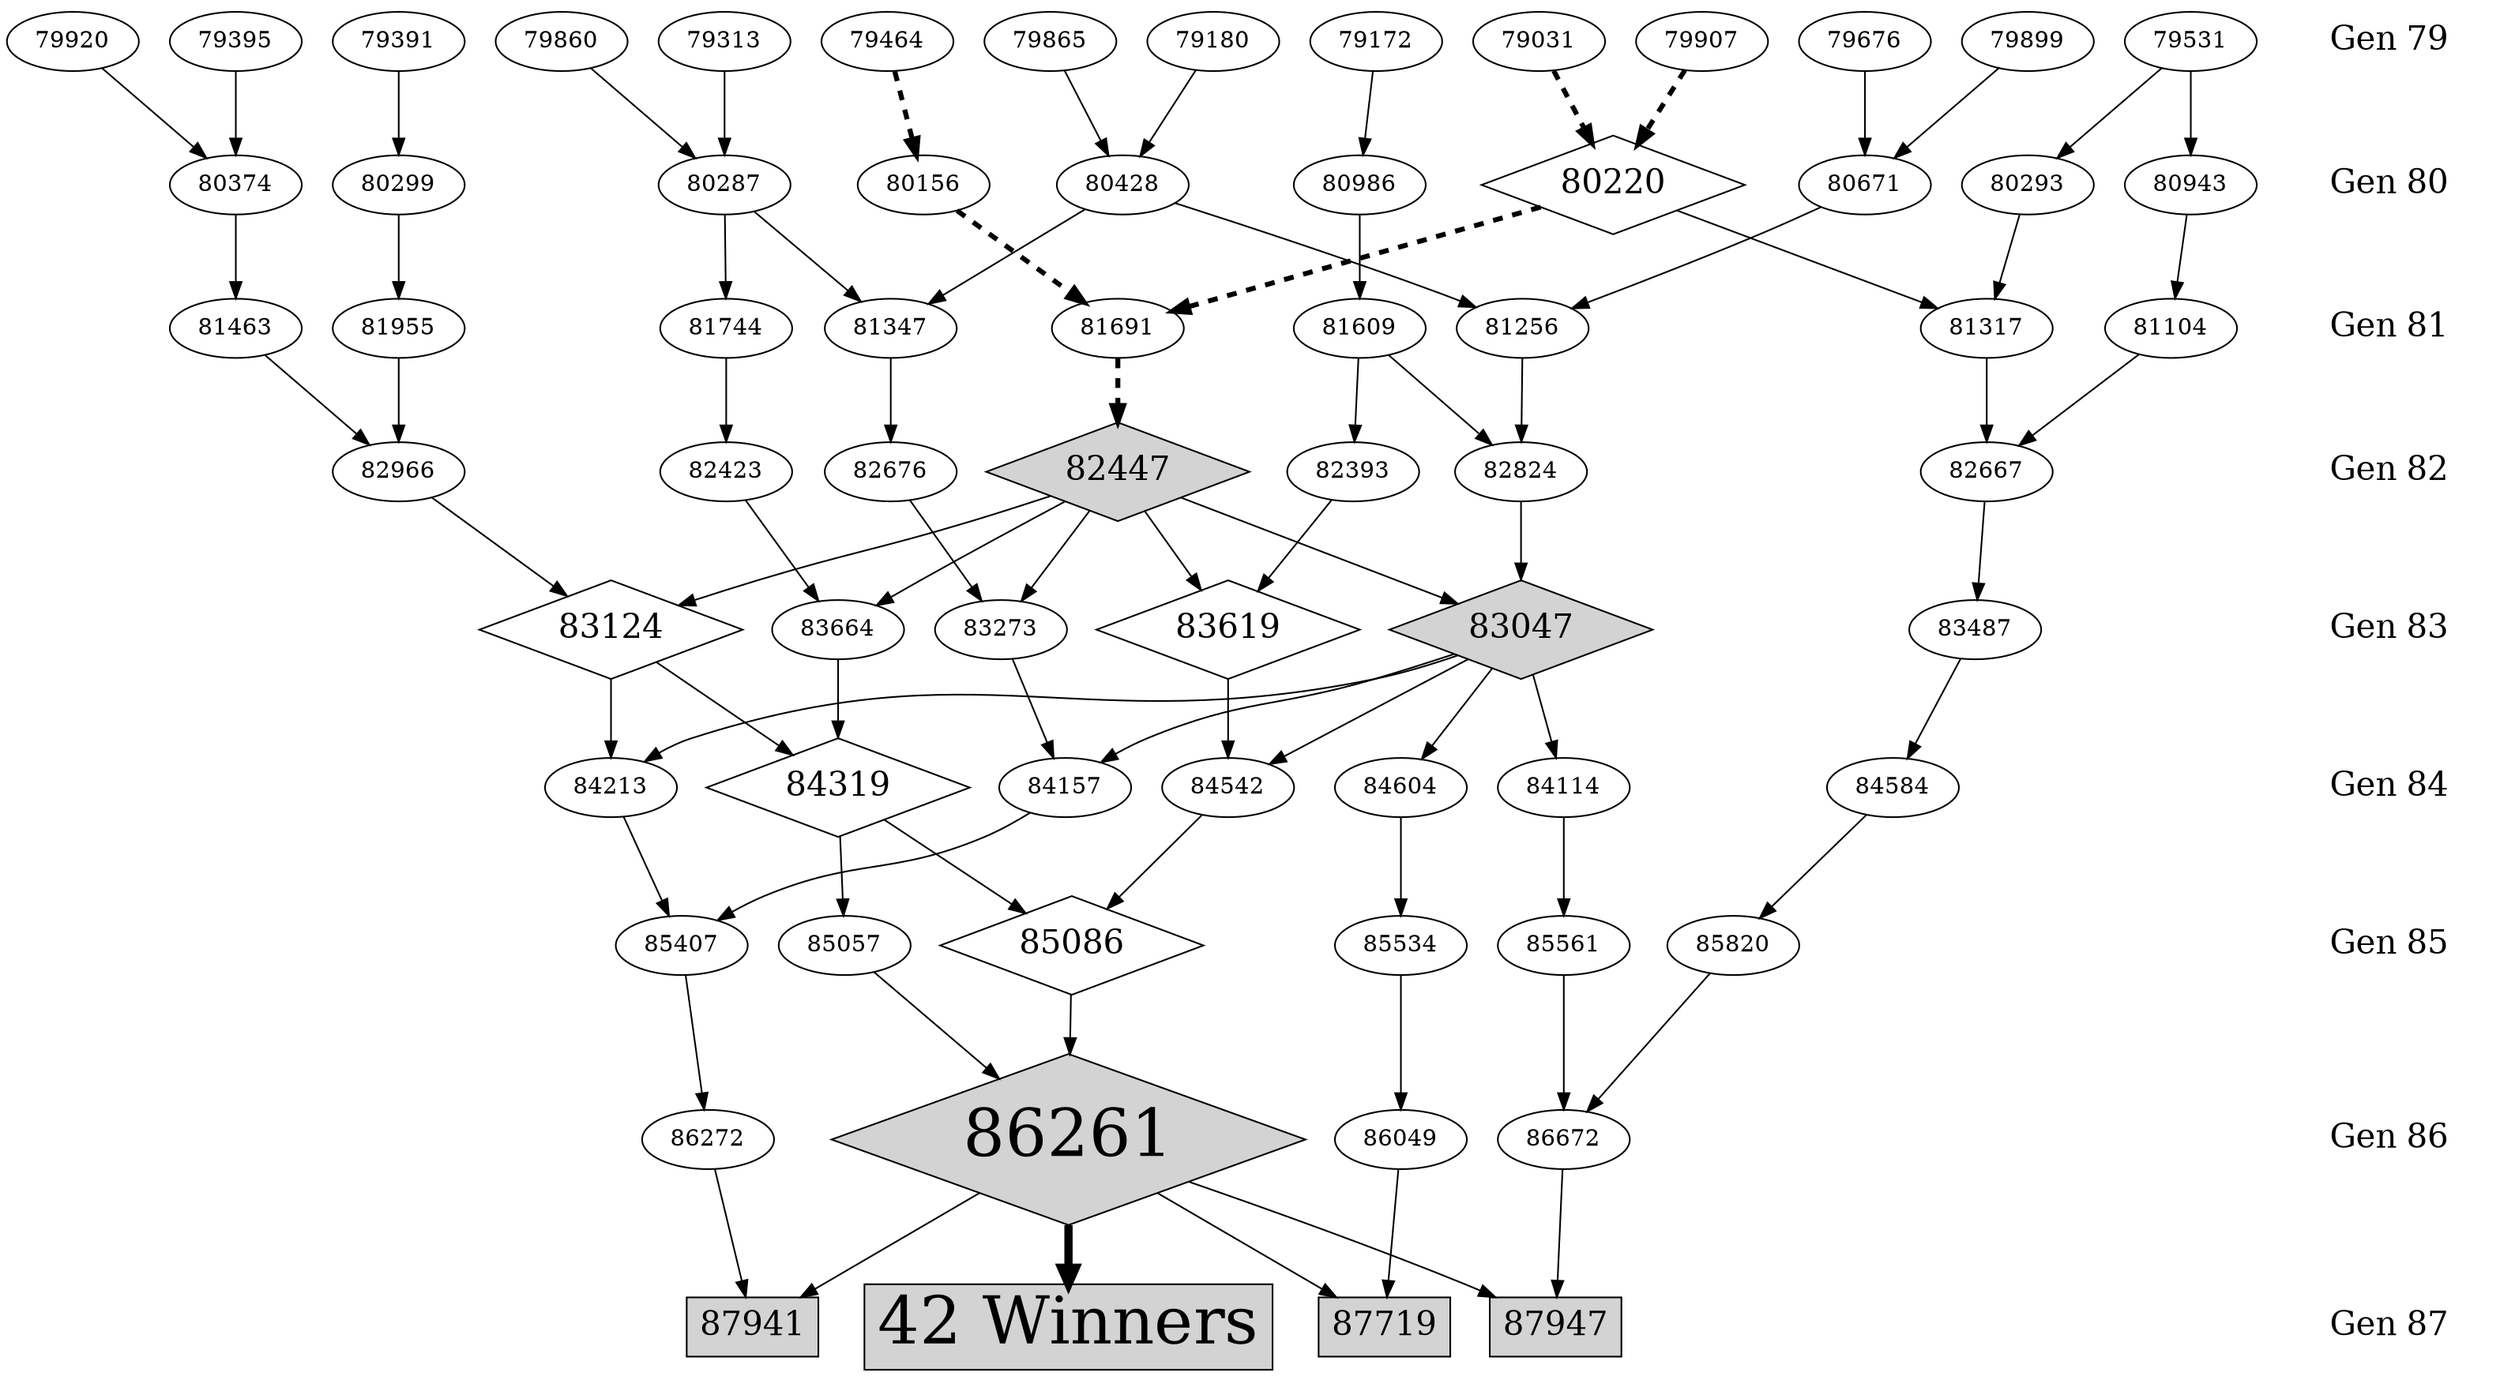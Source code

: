 digraph G {
	79031 -> 80220 [penwidth=3, style=dashed];
	79172 -> 80986;
	79180 -> 80428;
	79313 -> 80287;
	79391 -> 80299;
	79395 -> 80374;
	79464 -> 80156 [penwidth=3, style=dashed];
	79531 -> 80943;
	79531 -> 80293;
	79676 -> 80671;
	79860 -> 80287;
	79865 -> 80428;
	79899 -> 80671;
	79907 -> 80220 [penwidth=3, style=dashed];
	79920 -> 80374;
	80156 -> 81691 [penwidth=3, style=dashed];
	80220 -> 81691 [penwidth=3, style=dashed];
	80220 [shape=diamond, fontsize=20]
	80220 -> 81317;
	80287 -> 81347;
	80287 -> 81744;
	80293 -> 81317;
	80299 -> 81955;
	80374 -> 81463;
	80428 -> 81347;
	80428 -> 81256;
	80671 -> 81256;
	80943 -> 81104;
	80986 -> 81609;
	81104 -> 82667;
	81256 -> 82824;
	81317 -> 82667;
	81347 -> 82676;
	81463 -> 82966;
	81609 -> 82824;
	81609 -> 82393;
	82447 [shape=diamond, style=filled, fillcolor="lightgrey", fontsize=20]
	81691 -> 82447 [penwidth=3, style=dashed];
	81744 -> 82423;
	81955 -> 82966;
	82393 -> 83619;
	82423 -> 83664;
	82447 -> 83664;
	82447 -> 83619;
	82447 -> 83273;
	82447 -> 83124;
	82447 -> 83047;
	82667 -> 83487;
	82676 -> 83273;
	82824 -> 83047;
	82966 -> 83124;
	83047 [shape=diamond, style=filled, fillcolor="lightgrey", fontsize=20]
	83047 -> 84604;
	83047 -> 84542;
	83047 -> 84114;
	83047 -> 84157;
	83047 -> 84213;
	83124 -> 84319;
	83124 [shape=diamond, fontsize=20]
	83124 -> 84213;
	83273 -> 84157;
	83487 -> 84584;
	83619 [shape=diamond, fontsize=20]
	83619 -> 84542;
	83664 -> 84319;
	84114 -> 85561;
	84157 -> 85407;
	84213 -> 85407;
	84319 -> 85057;
	84319 [shape=diamond, fontsize=20]
	84319 -> 85086;
	84542 -> 85086;
	84584 -> 85820;
	84604 -> 85534;
	85057 -> 86261;
	85086 [shape=diamond, fontsize=20]
	85086 -> 86261;
	85407 -> 86272;
	85534 -> 86049;
	85561 -> 86672;
	85820 -> 86672;
	87719 [shape=rectangle, style=filled, fillcolor="lightgrey", fontsize=20]
	87941 [shape=rectangle, style=filled, fillcolor="lightgrey", fontsize=20]
	87947 [shape=rectangle, style=filled, fillcolor="lightgrey", fontsize=20]
	86049 -> 87719;
	86272 -> 87941;
	86672 -> 87947;

	"42 Winners" [shape=rectangle, style=filled, fillcolor="lightgrey", fontsize=40]
	86261 [shape=diamond, style=filled, fillcolor="lightgrey", fontsize=40]
	86261 -> "42 Winners" [penwidth=5];
	86261 -> 87719;
	86261 -> 87941;
	86261 -> 87947;

	node [penwidth=0, fontsize=20]
	"Gen 79" -> "Gen 80" -> "Gen 81" -> "Gen 82" -> "Gen 83" -> "Gen 84" -> "Gen 85" -> "Gen 86" -> "Gen 87" [style=invis];
	{ rank=same; "Gen 79", 79031 }
	{ rank=same; "Gen 80", 80428 }
	{ rank=same; "Gen 81", 81256 }
	{ rank=same; "Gen 82", 82824 }
	{ rank=same; "Gen 83", 83047 }
	{ rank=same; "Gen 84", 84157 }
	{ rank=same; "Gen 85", 85407 }
	{ rank=same; "Gen 86", 86049 }
	{ rank=same; "Gen 87", 87947 }
}
